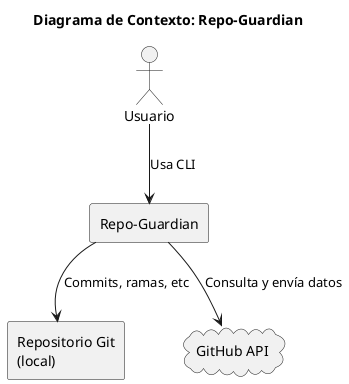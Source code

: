 @startuml
title Diagrama de Contexto: Repo-Guardian

actor Usuario

rectangle "Repo-Guardian"

rectangle "Repositorio Git\n(local)" as GitRepo

cloud "GitHub API" as GitHub

Usuario --> "Repo-Guardian" : Usa CLI
"Repo-Guardian" --> GitRepo : Commits, ramas, etc
"Repo-Guardian" --> GitHub : Consulta y envía datos

@enduml
